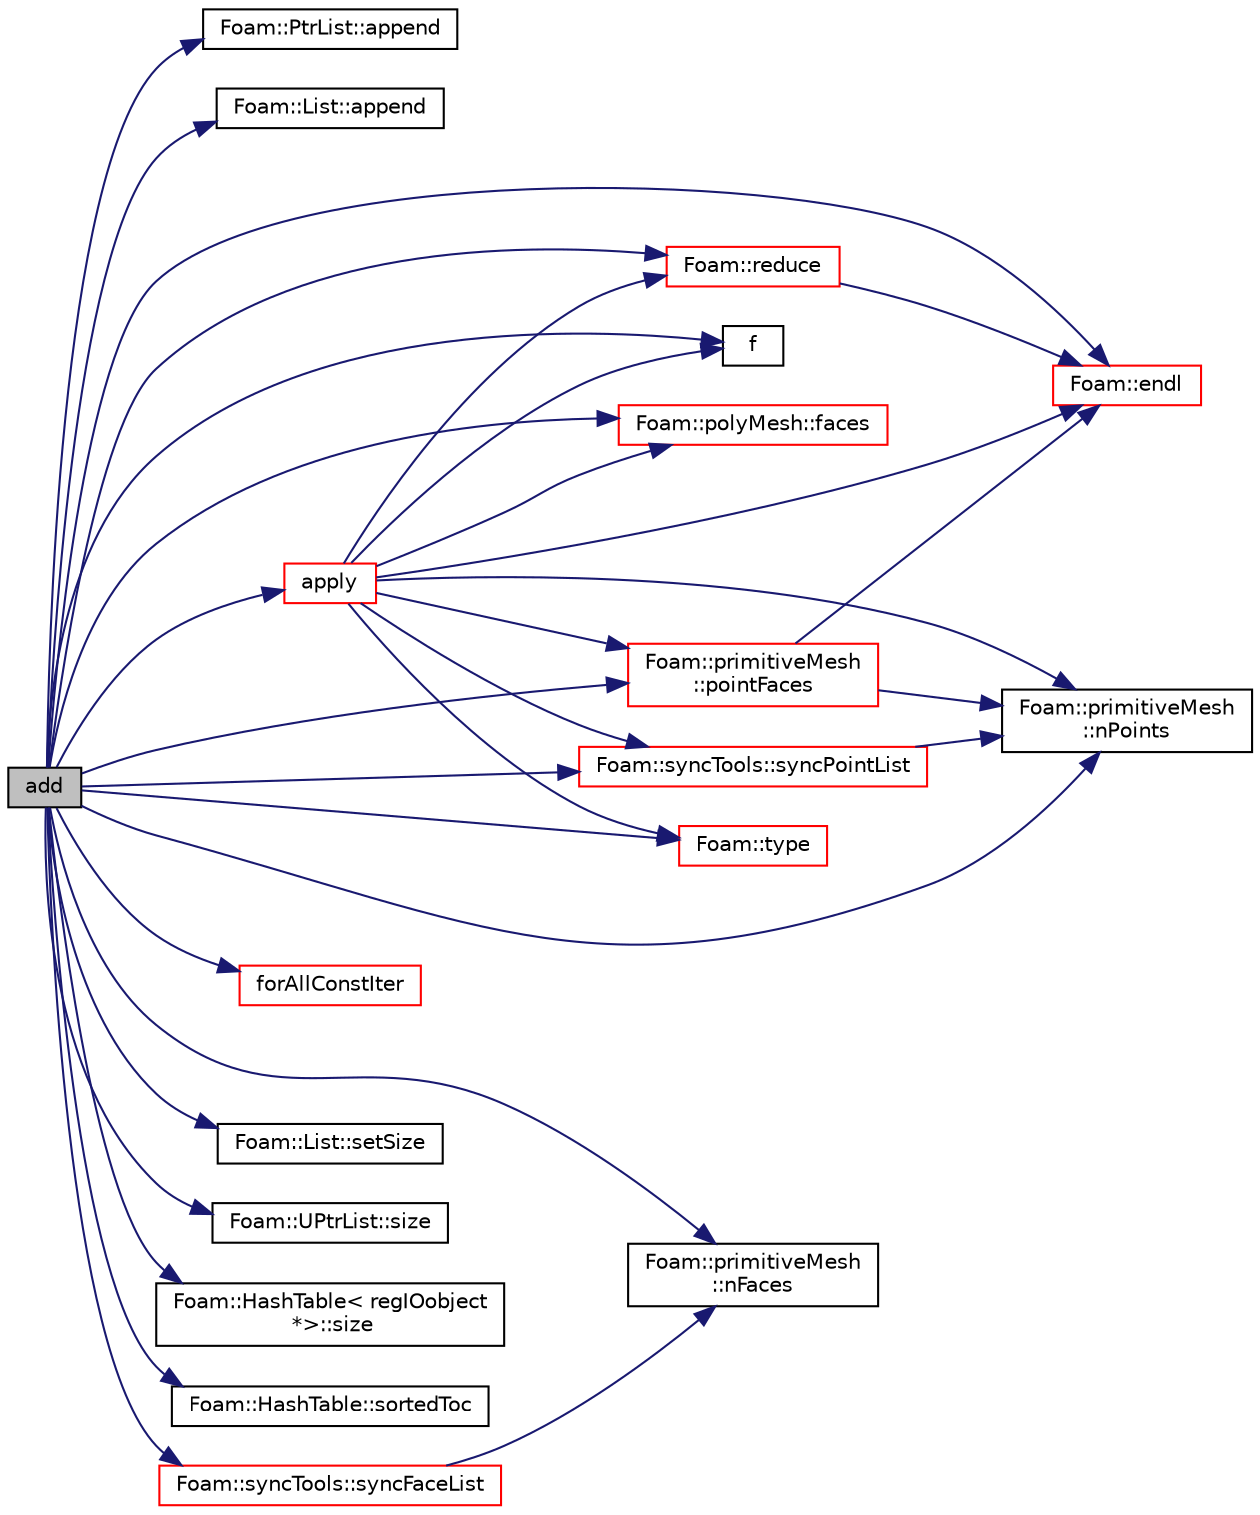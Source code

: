 digraph "add"
{
  bgcolor="transparent";
  edge [fontname="Helvetica",fontsize="10",labelfontname="Helvetica",labelfontsize="10"];
  node [fontname="Helvetica",fontsize="10",shape=record];
  rankdir="LR";
  Node794 [label="add",height=0.2,width=0.4,color="black", fillcolor="grey75", style="filled", fontcolor="black"];
  Node794 -> Node795 [color="midnightblue",fontsize="10",style="solid",fontname="Helvetica"];
  Node795 [label="Foam::PtrList::append",height=0.2,width=0.4,color="black",URL="$a27029.html#ad3ca40917fc3faba0f9ebf2024972316",tooltip="Append an element at the end of the list. "];
  Node794 -> Node796 [color="midnightblue",fontsize="10",style="solid",fontname="Helvetica"];
  Node796 [label="Foam::List::append",height=0.2,width=0.4,color="black",URL="$a26833.html#a399dd2bf0d9a32016717dc90126f016b",tooltip="Append an element at the end of the list. "];
  Node794 -> Node797 [color="midnightblue",fontsize="10",style="solid",fontname="Helvetica"];
  Node797 [label="apply",height=0.2,width=0.4,color="red",URL="$a29945.html#a37f5f686855452b8a05bb30a3eef55fc",tooltip="Apply any additional post-decomposition constraints. "];
  Node797 -> Node799 [color="midnightblue",fontsize="10",style="solid",fontname="Helvetica"];
  Node799 [label="Foam::reduce",height=0.2,width=0.4,color="red",URL="$a21851.html#a7ffd6af4acc2eb9ba72ee296b5ecda23"];
  Node799 -> Node800 [color="midnightblue",fontsize="10",style="solid",fontname="Helvetica"];
  Node800 [label="Foam::endl",height=0.2,width=0.4,color="red",URL="$a21851.html#a2db8fe02a0d3909e9351bb4275b23ce4",tooltip="Add newline and flush stream. "];
  Node797 -> Node818 [color="midnightblue",fontsize="10",style="solid",fontname="Helvetica"];
  Node818 [label="Foam::primitiveMesh\l::nPoints",height=0.2,width=0.4,color="black",URL="$a28685.html#a1c886a784a597459dbf2d9470798e9dd"];
  Node797 -> Node819 [color="midnightblue",fontsize="10",style="solid",fontname="Helvetica"];
  Node819 [label="f",height=0.2,width=0.4,color="black",URL="$a18335.html#a888be93833ac7a23170555c69c690288"];
  Node797 -> Node820 [color="midnightblue",fontsize="10",style="solid",fontname="Helvetica"];
  Node820 [label="Foam::polyMesh::faces",height=0.2,width=0.4,color="red",URL="$a28565.html#a431c0a24765f0bb6d32f6a03ce0e9b57",tooltip="Return raw faces. "];
  Node797 -> Node857 [color="midnightblue",fontsize="10",style="solid",fontname="Helvetica"];
  Node857 [label="Foam::syncTools::syncPointList",height=0.2,width=0.4,color="red",URL="$a28657.html#a197ed77a9101bdfb37253bd3f507c017",tooltip="Synchronize values on all mesh points. "];
  Node857 -> Node818 [color="midnightblue",fontsize="10",style="solid",fontname="Helvetica"];
  Node797 -> Node861 [color="midnightblue",fontsize="10",style="solid",fontname="Helvetica"];
  Node861 [label="Foam::primitiveMesh\l::pointFaces",height=0.2,width=0.4,color="red",URL="$a28685.html#acc347dd5dd3557af888ac3dd86d90d22"];
  Node861 -> Node800 [color="midnightblue",fontsize="10",style="solid",fontname="Helvetica"];
  Node861 -> Node818 [color="midnightblue",fontsize="10",style="solid",fontname="Helvetica"];
  Node797 -> Node878 [color="midnightblue",fontsize="10",style="solid",fontname="Helvetica"];
  Node878 [label="Foam::type",height=0.2,width=0.4,color="red",URL="$a21851.html#aec48583af672626378f501eb9fc32cd1",tooltip="Return the file type: DIRECTORY or FILE. "];
  Node797 -> Node800 [color="midnightblue",fontsize="10",style="solid",fontname="Helvetica"];
  Node794 -> Node800 [color="midnightblue",fontsize="10",style="solid",fontname="Helvetica"];
  Node794 -> Node819 [color="midnightblue",fontsize="10",style="solid",fontname="Helvetica"];
  Node794 -> Node820 [color="midnightblue",fontsize="10",style="solid",fontname="Helvetica"];
  Node794 -> Node884 [color="midnightblue",fontsize="10",style="solid",fontname="Helvetica"];
  Node884 [label="forAllConstIter",height=0.2,width=0.4,color="red",URL="$a39311.html#ae21e2836509b0fa7f7cedf6493b11b09"];
  Node794 -> Node931 [color="midnightblue",fontsize="10",style="solid",fontname="Helvetica"];
  Node931 [label="Foam::primitiveMesh\l::nFaces",height=0.2,width=0.4,color="black",URL="$a28685.html#abe602c985a3c9ffa67176e969e77ca6f"];
  Node794 -> Node818 [color="midnightblue",fontsize="10",style="solid",fontname="Helvetica"];
  Node794 -> Node861 [color="midnightblue",fontsize="10",style="solid",fontname="Helvetica"];
  Node794 -> Node799 [color="midnightblue",fontsize="10",style="solid",fontname="Helvetica"];
  Node794 -> Node866 [color="midnightblue",fontsize="10",style="solid",fontname="Helvetica"];
  Node866 [label="Foam::List::setSize",height=0.2,width=0.4,color="black",URL="$a26833.html#aedb985ffeaf1bdbfeccc2a8730405703",tooltip="Reset size of List. "];
  Node794 -> Node1116 [color="midnightblue",fontsize="10",style="solid",fontname="Helvetica"];
  Node1116 [label="Foam::UPtrList::size",height=0.2,width=0.4,color="black",URL="$a27101.html#a47b3bf30da1eb3ab8076b5fbe00e0494",tooltip="Return the number of elements in the UPtrList. "];
  Node794 -> Node989 [color="midnightblue",fontsize="10",style="solid",fontname="Helvetica"];
  Node989 [label="Foam::HashTable\< regIOobject\l *\>::size",height=0.2,width=0.4,color="black",URL="$a26841.html#a47b3bf30da1eb3ab8076b5fbe00e0494",tooltip="Return number of elements in table. "];
  Node794 -> Node1117 [color="midnightblue",fontsize="10",style="solid",fontname="Helvetica"];
  Node1117 [label="Foam::HashTable::sortedToc",height=0.2,width=0.4,color="black",URL="$a26841.html#a00e373a2c0d6161c4bcdc4453c1bb35e",tooltip="Return the table of contents as a sorted list. "];
  Node794 -> Node1118 [color="midnightblue",fontsize="10",style="solid",fontname="Helvetica"];
  Node1118 [label="Foam::syncTools::syncFaceList",height=0.2,width=0.4,color="red",URL="$a28657.html#abed40ebf1b90b365509600f5e7b004b7",tooltip="Synchronize values on all mesh faces. "];
  Node1118 -> Node931 [color="midnightblue",fontsize="10",style="solid",fontname="Helvetica"];
  Node794 -> Node857 [color="midnightblue",fontsize="10",style="solid",fontname="Helvetica"];
  Node794 -> Node878 [color="midnightblue",fontsize="10",style="solid",fontname="Helvetica"];
}
